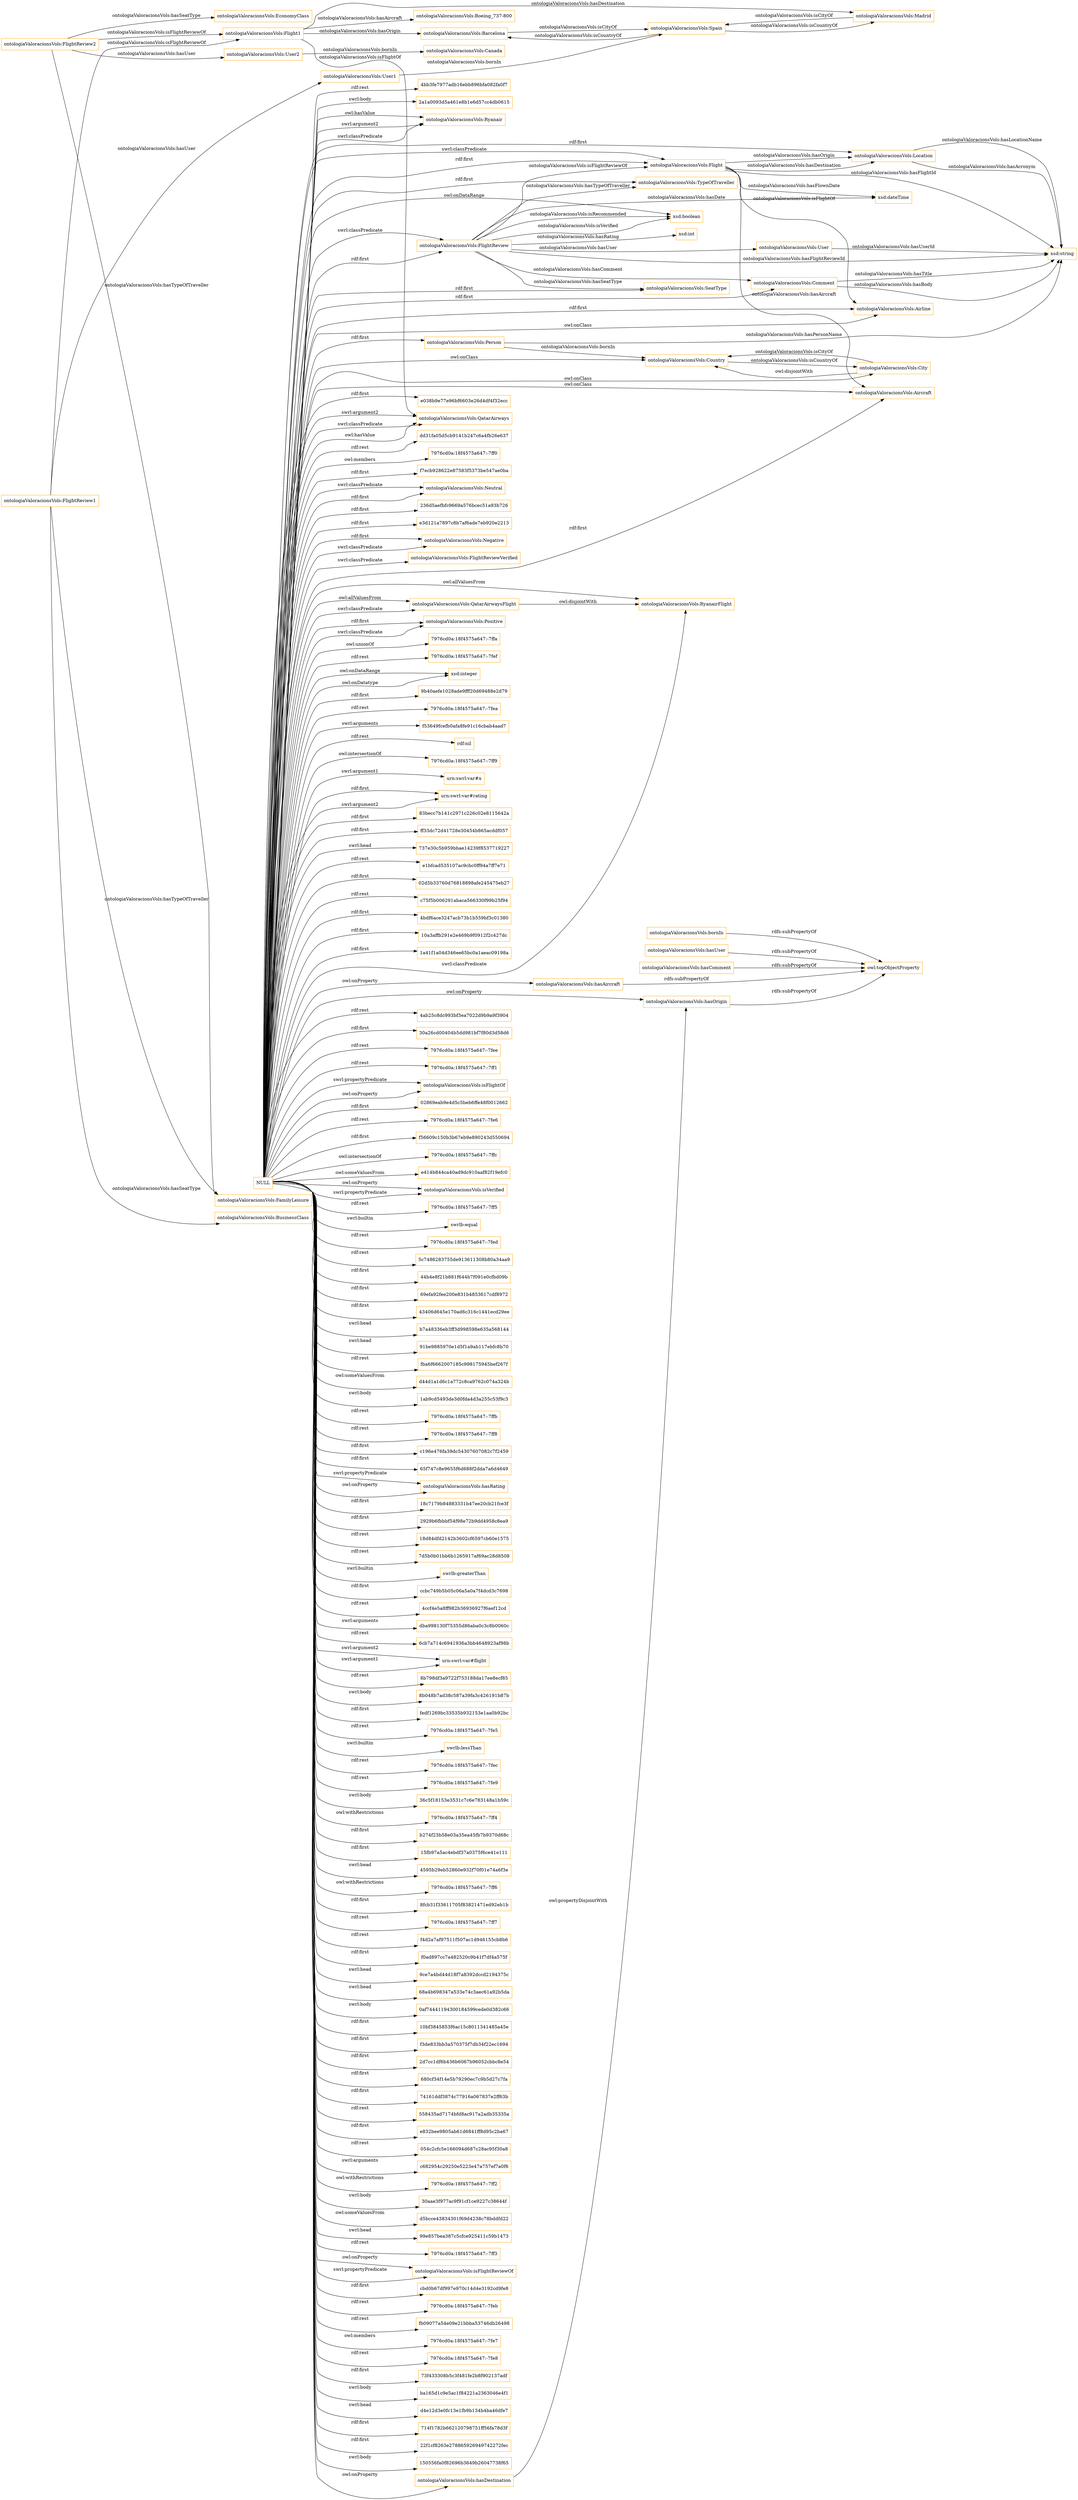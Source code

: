 digraph ar2dtool_diagram { 
rankdir=LR;
size="1501"
node [shape = rectangle, color="orange"]; "ontologiaValoracionsVols:Ryanair" "ontologiaValoracionsVols:TypeOfTraveller" "ontologiaValoracionsVols:User" "ontologiaValoracionsVols:Country" "ontologiaValoracionsVols:Airline" "ontologiaValoracionsVols:QatarAirways" "ontologiaValoracionsVols:Location" "ontologiaValoracionsVols:Comment" "ontologiaValoracionsVols:City" "ontologiaValoracionsVols:SeatType" "ontologiaValoracionsVols:Neutral" "ontologiaValoracionsVols:Flight" "236d5aefbfc9669a576bcec51a93b726" "ontologiaValoracionsVols:Person" "e3d121a7897c8b7af6ade7eb920e2213" "ontologiaValoracionsVols:Negative" "ontologiaValoracionsVols:FlightReview" "ontologiaValoracionsVols:Aircraft" "ontologiaValoracionsVols:FlightReviewVerified" "ontologiaValoracionsVols:RyanairFlight" "ontologiaValoracionsVols:Positive" "ontologiaValoracionsVols:QatarAirwaysFlight" ; /*classes style*/
	"NULL" -> "ontologiaValoracionsVols:Aircraft" [ label = "owl:onClass" ];
	"NULL" -> "7976cd0a:18f4575a647:-7ffa" [ label = "owl:unionOf" ];
	"NULL" -> "7976cd0a:18f4575a647:-7fef" [ label = "rdf:rest" ];
	"NULL" -> "236d5aefbfc9669a576bcec51a93b726" [ label = "rdf:first" ];
	"NULL" -> "xsd:integer" [ label = "owl:onDatatype" ];
	"NULL" -> "ontologiaValoracionsVols:Negative" [ label = "swrl:classPredicate" ];
	"NULL" -> "ontologiaValoracionsVols:FlightReview" [ label = "rdf:first" ];
	"NULL" -> "9b40aefe1028ade9fff20d69488e2d79" [ label = "rdf:first" ];
	"NULL" -> "7976cd0a:18f4575a647:-7fea" [ label = "rdf:rest" ];
	"NULL" -> "f53649fcefb0afa8fe91c16cbab4aad7" [ label = "swrl:arguments" ];
	"NULL" -> "rdf:nil" [ label = "rdf:rest" ];
	"NULL" -> "ontologiaValoracionsVols:SeatType" [ label = "rdf:first" ];
	"NULL" -> "7976cd0a:18f4575a647:-7ff9" [ label = "owl:intersectionOf" ];
	"NULL" -> "urn:swrl:var#x" [ label = "swrl:argument1" ];
	"NULL" -> "ontologiaValoracionsVols:Ryanair" [ label = "owl:hasValue" ];
	"NULL" -> "urn:swrl:var#rating" [ label = "swrl:argument2" ];
	"NULL" -> "83becc7b141c2971c226c02e8115642a" [ label = "rdf:first" ];
	"NULL" -> "ff33dc72d41728e30454b865acddf057" [ label = "rdf:first" ];
	"NULL" -> "737e30c5b959bbae14239f8537719227" [ label = "swrl:head" ];
	"NULL" -> "ontologiaValoracionsVols:FlightReviewVerified" [ label = "swrl:classPredicate" ];
	"NULL" -> "e1bfcad535107ac9cbc0ff94a7ff7e71" [ label = "rdf:rest" ];
	"NULL" -> "02d5b33760d76818898afe245475eb27" [ label = "rdf:first" ];
	"NULL" -> "c75f5b006291abaca566330f99b25f94" [ label = "rdf:rest" ];
	"NULL" -> "4bdf6ace3247acb73b1b559bf3c01380" [ label = "rdf:first" ];
	"NULL" -> "ontologiaValoracionsVols:QatarAirwaysFlight" [ label = "owl:allValuesFrom" ];
	"NULL" -> "10a3affb291e2e469b9f0912f2c427dc" [ label = "rdf:first" ];
	"NULL" -> "1a41f1a04d346ee65bc0a1aeac09198a" [ label = "rdf:first" ];
	"NULL" -> "ontologiaValoracionsVols:hasDestination" [ label = "owl:onProperty" ];
	"NULL" -> "4ab25c8dc993bf3ea7022d9b9a9f3904" [ label = "rdf:rest" ];
	"NULL" -> "ontologiaValoracionsVols:TypeOfTraveller" [ label = "rdf:first" ];
	"NULL" -> "ontologiaValoracionsVols:Ryanair" [ label = "swrl:argument2" ];
	"NULL" -> "30a26cd00404b5dd981bf7f80d3d58d6" [ label = "rdf:first" ];
	"NULL" -> "7976cd0a:18f4575a647:-7fee" [ label = "rdf:rest" ];
	"NULL" -> "7976cd0a:18f4575a647:-7ff1" [ label = "rdf:rest" ];
	"NULL" -> "ontologiaValoracionsVols:isFlightOf" [ label = "owl:onProperty" ];
	"NULL" -> "02869eab9e4d5c5beb6ffe48f0012662" [ label = "rdf:first" ];
	"NULL" -> "7976cd0a:18f4575a647:-7fe6" [ label = "rdf:rest" ];
	"NULL" -> "f56609c150b3b67eb9e890243d550694" [ label = "rdf:first" ];
	"NULL" -> "xsd:boolean" [ label = "owl:onDataRange" ];
	"NULL" -> "7976cd0a:18f4575a647:-7ffc" [ label = "owl:intersectionOf" ];
	"NULL" -> "ontologiaValoracionsVols:hasAircraft" [ label = "owl:onProperty" ];
	"NULL" -> "e414b844ca40ad9dc910aaf82f19efc0" [ label = "owl:someValuesFrom" ];
	"NULL" -> "ontologiaValoracionsVols:isVerified" [ label = "swrl:propertyPredicate" ];
	"NULL" -> "7976cd0a:18f4575a647:-7ff5" [ label = "rdf:rest" ];
	"NULL" -> "ontologiaValoracionsVols:QatarAirways" [ label = "owl:hasValue" ];
	"NULL" -> "swrlb:equal" [ label = "swrl:builtin" ];
	"NULL" -> "7976cd0a:18f4575a647:-7fed" [ label = "rdf:rest" ];
	"NULL" -> "ontologiaValoracionsVols:QatarAirwaysFlight" [ label = "swrl:classPredicate" ];
	"NULL" -> "5c7486283755de913611308b80a34aa9" [ label = "rdf:rest" ];
	"NULL" -> "44b4e8f21b881f644b7f091e0cfbd09b" [ label = "rdf:first" ];
	"NULL" -> "69efa92fee200e831b4853617cdf8972" [ label = "rdf:first" ];
	"NULL" -> "43406d645e170ad6c316c1441ecd29ee" [ label = "rdf:first" ];
	"NULL" -> "b7a48336eb3ff3d998598e635a568144" [ label = "swrl:head" ];
	"NULL" -> "91be9885970e1d5f1a9ab117ebfc8b70" [ label = "swrl:head" ];
	"NULL" -> "fba6f6662007185c998175945bef267f" [ label = "rdf:rest" ];
	"NULL" -> "d44d1a1d6c1a772c8ca9762c074a324b" [ label = "owl:someValuesFrom" ];
	"NULL" -> "1ab9cd5493de3d0fda4d3a255c53f9c3" [ label = "swrl:body" ];
	"NULL" -> "ontologiaValoracionsVols:Comment" [ label = "rdf:first" ];
	"NULL" -> "7976cd0a:18f4575a647:-7ffb" [ label = "rdf:rest" ];
	"NULL" -> "7976cd0a:18f4575a647:-7ff8" [ label = "rdf:rest" ];
	"NULL" -> "ontologiaValoracionsVols:Negative" [ label = "rdf:first" ];
	"NULL" -> "c196e476fa39dc54307607082c7f2459" [ label = "rdf:first" ];
	"NULL" -> "65f747c8e9655f6d688f2dda7a6d4649" [ label = "rdf:first" ];
	"NULL" -> "ontologiaValoracionsVols:hasRating" [ label = "owl:onProperty" ];
	"NULL" -> "18c7179b84883331b47ee20cb21fce3f" [ label = "rdf:first" ];
	"NULL" -> "2929b6fbbbf54f98e72b9dd4958c8ea9" [ label = "rdf:first" ];
	"NULL" -> "18d84dfd2142b3602cf6597cb60e1575" [ label = "rdf:rest" ];
	"NULL" -> "7d5b0b01bb6b1265917af69ac28d8508" [ label = "rdf:rest" ];
	"NULL" -> "ontologiaValoracionsVols:Flight" [ label = "swrl:classPredicate" ];
	"NULL" -> "swrlb:greaterThan" [ label = "swrl:builtin" ];
	"NULL" -> "ccbc749b5b05c06a5a0a7f4dcd3c7698" [ label = "rdf:first" ];
	"NULL" -> "4ccf4e5a8ff982b36936927f6aef12cd" [ label = "rdf:rest" ];
	"NULL" -> "dba998130f75355d86aba0c3c8b0060c" [ label = "swrl:arguments" ];
	"NULL" -> "6cb7a714c6941936a3bb4648923af98b" [ label = "rdf:rest" ];
	"NULL" -> "ontologiaValoracionsVols:Positive" [ label = "swrl:classPredicate" ];
	"NULL" -> "urn:swrl:var#flight" [ label = "swrl:argument1" ];
	"NULL" -> "8b798df3a9722f753188da17ee8ecf85" [ label = "rdf:rest" ];
	"NULL" -> "8b048b7ad38c587a39fa3c426191b87b" [ label = "swrl:body" ];
	"NULL" -> "ontologiaValoracionsVols:hasRating" [ label = "swrl:propertyPredicate" ];
	"NULL" -> "ontologiaValoracionsVols:Person" [ label = "rdf:first" ];
	"NULL" -> "fedf1269bc33535b932153e1aa0b92bc" [ label = "rdf:first" ];
	"NULL" -> "7976cd0a:18f4575a647:-7fe5" [ label = "rdf:rest" ];
	"NULL" -> "urn:swrl:var#flight" [ label = "swrl:argument2" ];
	"NULL" -> "ontologiaValoracionsVols:isFlightOf" [ label = "swrl:propertyPredicate" ];
	"NULL" -> "swrlb:lessThan" [ label = "swrl:builtin" ];
	"NULL" -> "7976cd0a:18f4575a647:-7fec" [ label = "rdf:rest" ];
	"NULL" -> "7976cd0a:18f4575a647:-7fe9" [ label = "rdf:rest" ];
	"NULL" -> "36c5f18153e3531c7c6e783148a1b59c" [ label = "swrl:body" ];
	"NULL" -> "ontologiaValoracionsVols:Flight" [ label = "rdf:first" ];
	"NULL" -> "7976cd0a:18f4575a647:-7ff4" [ label = "owl:withRestrictions" ];
	"NULL" -> "ontologiaValoracionsVols:City" [ label = "owl:onClass" ];
	"NULL" -> "b274f23b58e03a35ea45fb7b9370d68c" [ label = "rdf:first" ];
	"NULL" -> "15fb97a5ac4ebdf37a0375f6ce41e111" [ label = "rdf:first" ];
	"NULL" -> "4595b29eb52860e932f70f01e74a6f3e" [ label = "swrl:head" ];
	"NULL" -> "7976cd0a:18f4575a647:-7ff6" [ label = "owl:withRestrictions" ];
	"NULL" -> "8fcb31f33611705f83821471ed92eb1b" [ label = "rdf:first" ];
	"NULL" -> "7976cd0a:18f4575a647:-7ff7" [ label = "rdf:rest" ];
	"NULL" -> "f4d2a7af97511f507ac1d946155cb8b6" [ label = "rdf:rest" ];
	"NULL" -> "f0ad897cc7a482520c9b41f7df4a575f" [ label = "rdf:first" ];
	"NULL" -> "9ce7a4bd44d18f7a8392dccd2194375c" [ label = "swrl:head" ];
	"NULL" -> "ontologiaValoracionsVols:RyanairFlight" [ label = "swrl:classPredicate" ];
	"NULL" -> "ontologiaValoracionsVols:Neutral" [ label = "rdf:first" ];
	"NULL" -> "68a4b698347a533e74c3aec61a92b5da" [ label = "swrl:head" ];
	"NULL" -> "0af74441194300184599cede0d382c66" [ label = "swrl:body" ];
	"NULL" -> "10bf3845853f6ac15c8011341485a45e" [ label = "rdf:first" ];
	"NULL" -> "f3de833bb3a570375f7db34f22ec1694" [ label = "rdf:first" ];
	"NULL" -> "2d7cc1df6b436b6067b96052cbbc8e54" [ label = "rdf:first" ];
	"NULL" -> "680cf34f14e5b79290ec7c9b5d27c7fa" [ label = "rdf:first" ];
	"NULL" -> "xsd:integer" [ label = "owl:onDataRange" ];
	"NULL" -> "74161ddf3874c77916a067837e2ff63b" [ label = "rdf:first" ];
	"NULL" -> "ontologiaValoracionsVols:QatarAirways" [ label = "swrl:argument2" ];
	"NULL" -> "558435ad7174bfd8ac917a2adb35335a" [ label = "rdf:rest" ];
	"NULL" -> "ontologiaValoracionsVols:Neutral" [ label = "swrl:classPredicate" ];
	"NULL" -> "e832bee9805ab61d6841ff8d95c2ba67" [ label = "rdf:first" ];
	"NULL" -> "ontologiaValoracionsVols:Airline" [ label = "owl:onClass" ];
	"NULL" -> "054c2cfc5e166094d687c28ac95f30a8" [ label = "rdf:rest" ];
	"NULL" -> "ontologiaValoracionsVols:isVerified" [ label = "owl:onProperty" ];
	"NULL" -> "c682954c29250e5223e47a757ef7a0f6" [ label = "swrl:arguments" ];
	"NULL" -> "ontologiaValoracionsVols:hasOrigin" [ label = "owl:onProperty" ];
	"NULL" -> "7976cd0a:18f4575a647:-7ff2" [ label = "owl:withRestrictions" ];
	"NULL" -> "e3d121a7897c8b7af6ade7eb920e2213" [ label = "rdf:first" ];
	"NULL" -> "ontologiaValoracionsVols:FlightReview" [ label = "swrl:classPredicate" ];
	"NULL" -> "30aae3f977ac9f91cf1ce9227c38644f" [ label = "swrl:body" ];
	"NULL" -> "d5bcce43834301f69d4238c78bddfd22" [ label = "owl:someValuesFrom" ];
	"NULL" -> "99e857bea387c5cfce925411c59b1473" [ label = "swrl:head" ];
	"NULL" -> "ontologiaValoracionsVols:RyanairFlight" [ label = "owl:allValuesFrom" ];
	"NULL" -> "7976cd0a:18f4575a647:-7ff3" [ label = "rdf:rest" ];
	"NULL" -> "ontologiaValoracionsVols:isFlightReviewOf" [ label = "swrl:propertyPredicate" ];
	"NULL" -> "ontologiaValoracionsVols:Location" [ label = "rdf:first" ];
	"NULL" -> "cbd0b67df997e970c14d4e3192cd9fe8" [ label = "rdf:first" ];
	"NULL" -> "7976cd0a:18f4575a647:-7feb" [ label = "rdf:rest" ];
	"NULL" -> "fb09077a54e09e21bbba53746db26498" [ label = "rdf:rest" ];
	"NULL" -> "7976cd0a:18f4575a647:-7fe7" [ label = "owl:members" ];
	"NULL" -> "7976cd0a:18f4575a647:-7fe8" [ label = "rdf:rest" ];
	"NULL" -> "ontologiaValoracionsVols:Airline" [ label = "rdf:first" ];
	"NULL" -> "73f433308b5c3f481fe2b8f902137adf" [ label = "rdf:first" ];
	"NULL" -> "ba165d1c9e5ac1f84221a2363046e4f1" [ label = "swrl:body" ];
	"NULL" -> "ontologiaValoracionsVols:Ryanair" [ label = "swrl:classPredicate" ];
	"NULL" -> "d4e12d3e0fc13e1fb9b134b4ba46dfe7" [ label = "swrl:head" ];
	"NULL" -> "714f1782b662120798751ff56fa78d3f" [ label = "rdf:first" ];
	"NULL" -> "ontologiaValoracionsVols:Positive" [ label = "rdf:first" ];
	"NULL" -> "22f1cf8263e278865926949742272fec" [ label = "rdf:first" ];
	"NULL" -> "150556fa0f82696b3649b26047738f65" [ label = "swrl:body" ];
	"NULL" -> "ontologiaValoracionsVols:isFlightReviewOf" [ label = "owl:onProperty" ];
	"NULL" -> "ontologiaValoracionsVols:Country" [ label = "owl:onClass" ];
	"NULL" -> "4bb3fe7977adb16ebb896bfa082fa0f7" [ label = "rdf:rest" ];
	"NULL" -> "urn:swrl:var#rating" [ label = "rdf:first" ];
	"NULL" -> "2a1a0093d5a461e8b1e6d57cc4db0615" [ label = "swrl:body" ];
	"NULL" -> "e038b9e77e96bf6603e26d4df4f32ecc" [ label = "rdf:first" ];
	"NULL" -> "ontologiaValoracionsVols:Aircraft" [ label = "rdf:first" ];
	"NULL" -> "dd31fa05d5cb9141b247c6a4fb26e637" [ label = "rdf:rest" ];
	"NULL" -> "7976cd0a:18f4575a647:-7ff0" [ label = "owl:members" ];
	"NULL" -> "ontologiaValoracionsVols:QatarAirways" [ label = "swrl:classPredicate" ];
	"NULL" -> "f7ecb928622e87583f5373be547ae0ba" [ label = "rdf:first" ];
	"ontologiaValoracionsVols:hasDestination" -> "ontologiaValoracionsVols:hasOrigin" [ label = "owl:propertyDisjointWith" ];
	"ontologiaValoracionsVols:FlightReview2" -> "ontologiaValoracionsVols:FamilyLeisure" [ label = "ontologiaValoracionsVols:hasTypeOfTraveller" ];
	"ontologiaValoracionsVols:FlightReview2" -> "ontologiaValoracionsVols:EconomyClass" [ label = "ontologiaValoracionsVols:hasSeatType" ];
	"ontologiaValoracionsVols:FlightReview2" -> "ontologiaValoracionsVols:Flight1" [ label = "ontologiaValoracionsVols:isFlightReviewOf" ];
	"ontologiaValoracionsVols:FlightReview2" -> "ontologiaValoracionsVols:User2" [ label = "ontologiaValoracionsVols:hasUser" ];
	"ontologiaValoracionsVols:hasOrigin" -> "owl:topObjectProperty" [ label = "rdfs:subPropertyOf" ];
	"ontologiaValoracionsVols:bornIn" -> "owl:topObjectProperty" [ label = "rdfs:subPropertyOf" ];
	"ontologiaValoracionsVols:Barcelona" -> "ontologiaValoracionsVols:Spain" [ label = "ontologiaValoracionsVols:isCityOf" ];
	"ontologiaValoracionsVols:FlightReview1" -> "ontologiaValoracionsVols:Flight1" [ label = "ontologiaValoracionsVols:isFlightReviewOf" ];
	"ontologiaValoracionsVols:FlightReview1" -> "ontologiaValoracionsVols:User1" [ label = "ontologiaValoracionsVols:hasUser" ];
	"ontologiaValoracionsVols:FlightReview1" -> "ontologiaValoracionsVols:BusinessClass" [ label = "ontologiaValoracionsVols:hasSeatType" ];
	"ontologiaValoracionsVols:FlightReview1" -> "ontologiaValoracionsVols:FamilyLeisure" [ label = "ontologiaValoracionsVols:hasTypeOfTraveller" ];
	"ontologiaValoracionsVols:User2" -> "ontologiaValoracionsVols:Canada" [ label = "ontologiaValoracionsVols:bornIn" ];
	"ontologiaValoracionsVols:hasAircraft" -> "owl:topObjectProperty" [ label = "rdfs:subPropertyOf" ];
	"ontologiaValoracionsVols:City" -> "ontologiaValoracionsVols:Country" [ label = "owl:disjointWith" ];
	"ontologiaValoracionsVols:QatarAirwaysFlight" -> "ontologiaValoracionsVols:RyanairFlight" [ label = "owl:disjointWith" ];
	"ontologiaValoracionsVols:Spain" -> "ontologiaValoracionsVols:Madrid" [ label = "ontologiaValoracionsVols:isCountryOf" ];
	"ontologiaValoracionsVols:Spain" -> "ontologiaValoracionsVols:Barcelona" [ label = "ontologiaValoracionsVols:isCountryOf" ];
	"ontologiaValoracionsVols:User1" -> "ontologiaValoracionsVols:Spain" [ label = "ontologiaValoracionsVols:bornIn" ];
	"ontologiaValoracionsVols:Flight1" -> "ontologiaValoracionsVols:QatarAirways" [ label = "ontologiaValoracionsVols:isFlightOf" ];
	"ontologiaValoracionsVols:Flight1" -> "ontologiaValoracionsVols:Madrid" [ label = "ontologiaValoracionsVols:hasDestination" ];
	"ontologiaValoracionsVols:Flight1" -> "ontologiaValoracionsVols:Barcelona" [ label = "ontologiaValoracionsVols:hasOrigin" ];
	"ontologiaValoracionsVols:Flight1" -> "ontologiaValoracionsVols:Boeing_737-800" [ label = "ontologiaValoracionsVols:hasAircraft" ];
	"ontologiaValoracionsVols:hasUser" -> "owl:topObjectProperty" [ label = "rdfs:subPropertyOf" ];
	"ontologiaValoracionsVols:Madrid" -> "ontologiaValoracionsVols:Spain" [ label = "ontologiaValoracionsVols:isCityOf" ];
	"ontologiaValoracionsVols:hasComment" -> "owl:topObjectProperty" [ label = "rdfs:subPropertyOf" ];
	"ontologiaValoracionsVols:FlightReview" -> "xsd:string" [ label = "ontologiaValoracionsVols:hasFlightReviewId" ];
	"ontologiaValoracionsVols:FlightReview" -> "ontologiaValoracionsVols:User" [ label = "ontologiaValoracionsVols:hasUser" ];
	"ontologiaValoracionsVols:Person" -> "ontologiaValoracionsVols:Country" [ label = "ontologiaValoracionsVols:bornIn" ];
	"ontologiaValoracionsVols:FlightReview" -> "ontologiaValoracionsVols:Flight" [ label = "ontologiaValoracionsVols:isFlightReviewOf" ];
	"ontologiaValoracionsVols:Flight" -> "xsd:dateTime" [ label = "ontologiaValoracionsVols:hasFlownDate" ];
	"ontologiaValoracionsVols:Flight" -> "ontologiaValoracionsVols:Airline" [ label = "ontologiaValoracionsVols:isFlightOf" ];
	"ontologiaValoracionsVols:FlightReview" -> "ontologiaValoracionsVols:Comment" [ label = "ontologiaValoracionsVols:hasComment" ];
	"ontologiaValoracionsVols:Location" -> "xsd:string" [ label = "ontologiaValoracionsVols:hasLocationName" ];
	"ontologiaValoracionsVols:User" -> "xsd:string" [ label = "ontologiaValoracionsVols:hasUserId" ];
	"ontologiaValoracionsVols:Country" -> "ontologiaValoracionsVols:City" [ label = "ontologiaValoracionsVols:isCountryOf" ];
	"ontologiaValoracionsVols:Person" -> "xsd:string" [ label = "ontologiaValoracionsVols:hasPersonName" ];
	"ontologiaValoracionsVols:Flight" -> "xsd:string" [ label = "ontologiaValoracionsVols:hasFlightId" ];
	"ontologiaValoracionsVols:Flight" -> "ontologiaValoracionsVols:Location" [ label = "ontologiaValoracionsVols:hasOrigin" ];
	"ontologiaValoracionsVols:Flight" -> "ontologiaValoracionsVols:Aircraft" [ label = "ontologiaValoracionsVols:hasAircraft" ];
	"ontologiaValoracionsVols:FlightReview" -> "xsd:boolean" [ label = "ontologiaValoracionsVols:isRecommended" ];
	"ontologiaValoracionsVols:FlightReview" -> "xsd:int" [ label = "ontologiaValoracionsVols:hasRating" ];
	"ontologiaValoracionsVols:FlightReview" -> "xsd:boolean" [ label = "ontologiaValoracionsVols:isVerified" ];
	"ontologiaValoracionsVols:FlightReview" -> "ontologiaValoracionsVols:TypeOfTraveller" [ label = "ontologiaValoracionsVols:hasTypeOfTraveller" ];
	"ontologiaValoracionsVols:Location" -> "xsd:string" [ label = "ontologiaValoracionsVols:hasAcronym" ];
	"ontologiaValoracionsVols:Comment" -> "xsd:string" [ label = "ontologiaValoracionsVols:hasBody" ];
	"ontologiaValoracionsVols:Comment" -> "xsd:string" [ label = "ontologiaValoracionsVols:hasTitle" ];
	"ontologiaValoracionsVols:City" -> "ontologiaValoracionsVols:Country" [ label = "ontologiaValoracionsVols:isCityOf" ];
	"ontologiaValoracionsVols:Flight" -> "ontologiaValoracionsVols:Location" [ label = "ontologiaValoracionsVols:hasDestination" ];
	"ontologiaValoracionsVols:FlightReview" -> "xsd:dateTime" [ label = "ontologiaValoracionsVols:hasDate" ];
	"ontologiaValoracionsVols:FlightReview" -> "ontologiaValoracionsVols:SeatType" [ label = "ontologiaValoracionsVols:hasSeatType" ];

}
